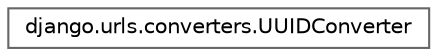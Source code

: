 digraph "Graphical Class Hierarchy"
{
 // LATEX_PDF_SIZE
  bgcolor="transparent";
  edge [fontname=Helvetica,fontsize=10,labelfontname=Helvetica,labelfontsize=10];
  node [fontname=Helvetica,fontsize=10,shape=box,height=0.2,width=0.4];
  rankdir="LR";
  Node0 [id="Node000000",label="django.urls.converters.UUIDConverter",height=0.2,width=0.4,color="grey40", fillcolor="white", style="filled",URL="$classdjango_1_1urls_1_1converters_1_1_u_u_i_d_converter.html",tooltip=" "];
}
